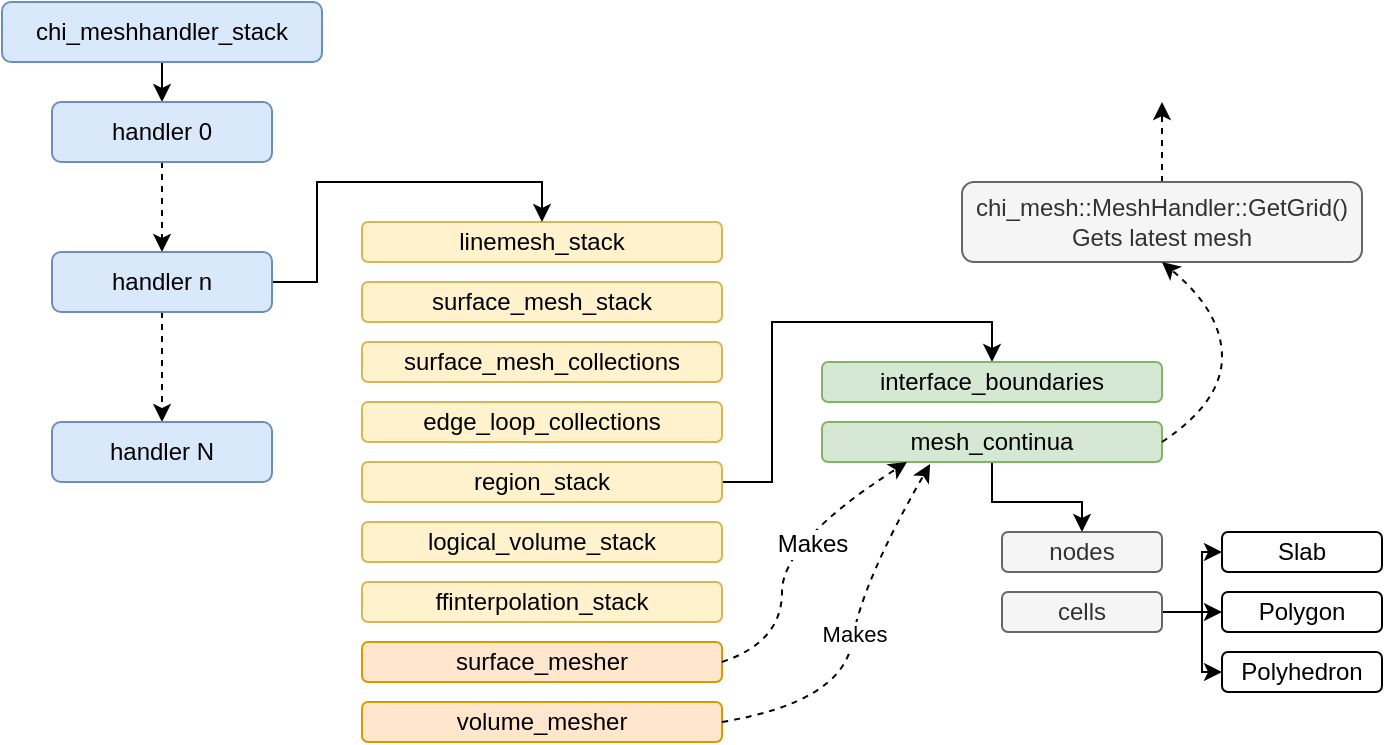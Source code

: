 <mxfile version="12.5.6" type="device"><diagram id="TG2PHbxf2ZxGfyTD6Fmd" name="Page-1"><mxGraphModel dx="912" dy="514" grid="1" gridSize="10" guides="1" tooltips="1" connect="1" arrows="1" fold="1" page="1" pageScale="1" pageWidth="850" pageHeight="1100" math="0" shadow="0"><root><mxCell id="0"/><mxCell id="1" parent="0"/><mxCell id="spp2LCIOngh52fm9JzNg-15" style="edgeStyle=orthogonalEdgeStyle;rounded=0;orthogonalLoop=1;jettySize=auto;html=1;exitX=0.5;exitY=1;exitDx=0;exitDy=0;entryX=0.5;entryY=0;entryDx=0;entryDy=0;" edge="1" parent="1" source="spp2LCIOngh52fm9JzNg-1" target="spp2LCIOngh52fm9JzNg-12"><mxGeometry relative="1" as="geometry"/></mxCell><mxCell id="spp2LCIOngh52fm9JzNg-1" value="chi_meshhandler_stack" style="rounded=1;whiteSpace=wrap;html=1;fillColor=#dae8fc;strokeColor=#6c8ebf;" vertex="1" parent="1"><mxGeometry x="90" y="100" width="160" height="30" as="geometry"/></mxCell><mxCell id="spp2LCIOngh52fm9JzNg-2" value="surface_mesh_stack" style="rounded=1;whiteSpace=wrap;html=1;align=center;fillColor=#fff2cc;strokeColor=#d6b656;" vertex="1" parent="1"><mxGeometry x="270" y="240" width="180" height="20" as="geometry"/></mxCell><mxCell id="spp2LCIOngh52fm9JzNg-22" style="edgeStyle=orthogonalEdgeStyle;rounded=0;orthogonalLoop=1;jettySize=auto;html=1;exitX=1;exitY=0.5;exitDx=0;exitDy=0;entryX=0.5;entryY=0;entryDx=0;entryDy=0;" edge="1" parent="1" source="spp2LCIOngh52fm9JzNg-3" target="spp2LCIOngh52fm9JzNg-19"><mxGeometry relative="1" as="geometry"/></mxCell><mxCell id="spp2LCIOngh52fm9JzNg-3" value="region_stack" style="rounded=1;whiteSpace=wrap;html=1;align=center;fillColor=#fff2cc;strokeColor=#d6b656;" vertex="1" parent="1"><mxGeometry x="270" y="330" width="180" height="20" as="geometry"/></mxCell><mxCell id="spp2LCIOngh52fm9JzNg-4" value="linemesh_stack" style="rounded=1;whiteSpace=wrap;html=1;align=center;fillColor=#fff2cc;strokeColor=#d6b656;" vertex="1" parent="1"><mxGeometry x="270" y="210" width="180" height="20" as="geometry"/></mxCell><mxCell id="spp2LCIOngh52fm9JzNg-5" value="logical_volume_stack" style="rounded=1;whiteSpace=wrap;html=1;align=center;fillColor=#fff2cc;strokeColor=#d6b656;" vertex="1" parent="1"><mxGeometry x="270" y="360" width="180" height="20" as="geometry"/></mxCell><mxCell id="spp2LCIOngh52fm9JzNg-6" value="edge_loop_collections" style="rounded=1;whiteSpace=wrap;html=1;align=center;fillColor=#fff2cc;strokeColor=#d6b656;" vertex="1" parent="1"><mxGeometry x="270" y="300" width="180" height="20" as="geometry"/></mxCell><mxCell id="spp2LCIOngh52fm9JzNg-8" value="surface_mesh_collections" style="rounded=1;whiteSpace=wrap;html=1;align=center;fillColor=#fff2cc;strokeColor=#d6b656;" vertex="1" parent="1"><mxGeometry x="270" y="270" width="180" height="20" as="geometry"/></mxCell><mxCell id="spp2LCIOngh52fm9JzNg-9" value="ffinterpolation_stack" style="rounded=1;whiteSpace=wrap;html=1;align=center;fillColor=#fff2cc;strokeColor=#d6b656;" vertex="1" parent="1"><mxGeometry x="270" y="390" width="180" height="20" as="geometry"/></mxCell><mxCell id="spp2LCIOngh52fm9JzNg-10" value="surface_mesher" style="rounded=1;whiteSpace=wrap;html=1;align=center;fillColor=#ffe6cc;strokeColor=#d79b00;" vertex="1" parent="1"><mxGeometry x="270" y="420" width="180" height="20" as="geometry"/></mxCell><mxCell id="spp2LCIOngh52fm9JzNg-11" value="volume_mesher" style="rounded=1;whiteSpace=wrap;html=1;align=center;fillColor=#ffe6cc;strokeColor=#d79b00;" vertex="1" parent="1"><mxGeometry x="270" y="450" width="180" height="20" as="geometry"/></mxCell><mxCell id="spp2LCIOngh52fm9JzNg-16" style="edgeStyle=orthogonalEdgeStyle;rounded=0;orthogonalLoop=1;jettySize=auto;html=1;exitX=0.5;exitY=1;exitDx=0;exitDy=0;entryX=0.5;entryY=0;entryDx=0;entryDy=0;dashed=1;" edge="1" parent="1" source="spp2LCIOngh52fm9JzNg-12" target="spp2LCIOngh52fm9JzNg-13"><mxGeometry relative="1" as="geometry"/></mxCell><mxCell id="spp2LCIOngh52fm9JzNg-12" value="handler 0" style="rounded=1;whiteSpace=wrap;html=1;fillColor=#dae8fc;strokeColor=#6c8ebf;" vertex="1" parent="1"><mxGeometry x="115" y="150" width="110" height="30" as="geometry"/></mxCell><mxCell id="spp2LCIOngh52fm9JzNg-17" style="edgeStyle=orthogonalEdgeStyle;rounded=0;orthogonalLoop=1;jettySize=auto;html=1;exitX=0.5;exitY=1;exitDx=0;exitDy=0;dashed=1;" edge="1" parent="1" source="spp2LCIOngh52fm9JzNg-13" target="spp2LCIOngh52fm9JzNg-14"><mxGeometry relative="1" as="geometry"/></mxCell><mxCell id="spp2LCIOngh52fm9JzNg-18" style="edgeStyle=orthogonalEdgeStyle;rounded=0;orthogonalLoop=1;jettySize=auto;html=1;exitX=1;exitY=0.5;exitDx=0;exitDy=0;entryX=0.5;entryY=0;entryDx=0;entryDy=0;" edge="1" parent="1" source="spp2LCIOngh52fm9JzNg-13" target="spp2LCIOngh52fm9JzNg-4"><mxGeometry relative="1" as="geometry"/></mxCell><mxCell id="spp2LCIOngh52fm9JzNg-13" value="handler n" style="rounded=1;whiteSpace=wrap;html=1;fillColor=#dae8fc;strokeColor=#6c8ebf;" vertex="1" parent="1"><mxGeometry x="115" y="225" width="110" height="30" as="geometry"/></mxCell><mxCell id="spp2LCIOngh52fm9JzNg-14" value="handler N" style="rounded=1;whiteSpace=wrap;html=1;fillColor=#dae8fc;strokeColor=#6c8ebf;" vertex="1" parent="1"><mxGeometry x="115" y="310" width="110" height="30" as="geometry"/></mxCell><mxCell id="spp2LCIOngh52fm9JzNg-19" value="interface_boundaries" style="rounded=1;whiteSpace=wrap;html=1;align=center;fillColor=#d5e8d4;strokeColor=#82b366;" vertex="1" parent="1"><mxGeometry x="500" y="280" width="170" height="20" as="geometry"/></mxCell><mxCell id="spp2LCIOngh52fm9JzNg-29" style="edgeStyle=orthogonalEdgeStyle;rounded=0;orthogonalLoop=1;jettySize=auto;html=1;exitX=0.5;exitY=1;exitDx=0;exitDy=0;entryX=0.5;entryY=0;entryDx=0;entryDy=0;" edge="1" parent="1" source="spp2LCIOngh52fm9JzNg-21" target="spp2LCIOngh52fm9JzNg-23"><mxGeometry relative="1" as="geometry"/></mxCell><mxCell id="spp2LCIOngh52fm9JzNg-21" value="mesh_continua" style="rounded=1;whiteSpace=wrap;html=1;align=center;fillColor=#d5e8d4;strokeColor=#82b366;" vertex="1" parent="1"><mxGeometry x="500" y="310" width="170" height="20" as="geometry"/></mxCell><mxCell id="spp2LCIOngh52fm9JzNg-23" value="nodes" style="rounded=1;whiteSpace=wrap;html=1;align=center;fillColor=#f5f5f5;strokeColor=#666666;fontColor=#333333;" vertex="1" parent="1"><mxGeometry x="590" y="365" width="80" height="20" as="geometry"/></mxCell><mxCell id="spp2LCIOngh52fm9JzNg-30" style="edgeStyle=orthogonalEdgeStyle;rounded=0;orthogonalLoop=1;jettySize=auto;html=1;exitX=1;exitY=0.5;exitDx=0;exitDy=0;entryX=0;entryY=0.5;entryDx=0;entryDy=0;" edge="1" parent="1" source="spp2LCIOngh52fm9JzNg-24" target="spp2LCIOngh52fm9JzNg-27"><mxGeometry relative="1" as="geometry"/></mxCell><mxCell id="spp2LCIOngh52fm9JzNg-31" style="edgeStyle=orthogonalEdgeStyle;rounded=0;orthogonalLoop=1;jettySize=auto;html=1;exitX=1;exitY=0.5;exitDx=0;exitDy=0;entryX=0;entryY=0.5;entryDx=0;entryDy=0;" edge="1" parent="1" source="spp2LCIOngh52fm9JzNg-24" target="spp2LCIOngh52fm9JzNg-26"><mxGeometry relative="1" as="geometry"/></mxCell><mxCell id="spp2LCIOngh52fm9JzNg-32" style="edgeStyle=orthogonalEdgeStyle;rounded=0;orthogonalLoop=1;jettySize=auto;html=1;exitX=1;exitY=0.5;exitDx=0;exitDy=0;entryX=0;entryY=0.5;entryDx=0;entryDy=0;" edge="1" parent="1" source="spp2LCIOngh52fm9JzNg-24" target="spp2LCIOngh52fm9JzNg-28"><mxGeometry relative="1" as="geometry"/></mxCell><mxCell id="spp2LCIOngh52fm9JzNg-24" value="cells" style="rounded=1;whiteSpace=wrap;html=1;align=center;fillColor=#f5f5f5;strokeColor=#666666;fontColor=#333333;" vertex="1" parent="1"><mxGeometry x="590" y="395" width="80" height="20" as="geometry"/></mxCell><mxCell id="spp2LCIOngh52fm9JzNg-26" value="Slab" style="rounded=1;whiteSpace=wrap;html=1;align=center;" vertex="1" parent="1"><mxGeometry x="700" y="365" width="80" height="20" as="geometry"/></mxCell><mxCell id="spp2LCIOngh52fm9JzNg-27" value="Polygon" style="rounded=1;whiteSpace=wrap;html=1;align=center;" vertex="1" parent="1"><mxGeometry x="700" y="395" width="80" height="20" as="geometry"/></mxCell><mxCell id="spp2LCIOngh52fm9JzNg-28" value="Polyhedron" style="rounded=1;whiteSpace=wrap;html=1;align=center;" vertex="1" parent="1"><mxGeometry x="700" y="425" width="80" height="20" as="geometry"/></mxCell><mxCell id="spp2LCIOngh52fm9JzNg-33" value="" style="curved=1;endArrow=classic;html=1;exitX=1;exitY=0.5;exitDx=0;exitDy=0;entryX=0.25;entryY=1;entryDx=0;entryDy=0;dashed=1;" edge="1" parent="1" source="spp2LCIOngh52fm9JzNg-10" target="spp2LCIOngh52fm9JzNg-21"><mxGeometry width="50" height="50" relative="1" as="geometry"><mxPoint x="480" y="420" as="sourcePoint"/><mxPoint x="530" y="370" as="targetPoint"/><Array as="points"><mxPoint x="480" y="420"/><mxPoint x="480" y="370"/></Array></mxGeometry></mxCell><mxCell id="spp2LCIOngh52fm9JzNg-34" value="Makes" style="text;html=1;align=center;verticalAlign=middle;resizable=0;points=[];labelBackgroundColor=#ffffff;" vertex="1" connectable="0" parent="spp2LCIOngh52fm9JzNg-33"><mxGeometry x="0.203" y="-9" relative="1" as="geometry"><mxPoint as="offset"/></mxGeometry></mxCell><mxCell id="spp2LCIOngh52fm9JzNg-35" value="Makes" style="curved=1;endArrow=classic;html=1;dashed=1;exitX=1;exitY=0.5;exitDx=0;exitDy=0;entryX=0.318;entryY=1.05;entryDx=0;entryDy=0;entryPerimeter=0;" edge="1" parent="1" source="spp2LCIOngh52fm9JzNg-11" target="spp2LCIOngh52fm9JzNg-21"><mxGeometry width="50" height="50" relative="1" as="geometry"><mxPoint x="490" y="440" as="sourcePoint"/><mxPoint x="540" y="330" as="targetPoint"/><Array as="points"><mxPoint x="510" y="450"/><mxPoint x="520" y="390"/></Array></mxGeometry></mxCell><mxCell id="spp2LCIOngh52fm9JzNg-38" style="edgeStyle=orthogonalEdgeStyle;rounded=0;orthogonalLoop=1;jettySize=auto;html=1;exitX=0.5;exitY=0;exitDx=0;exitDy=0;dashed=1;" edge="1" parent="1" source="spp2LCIOngh52fm9JzNg-36"><mxGeometry relative="1" as="geometry"><mxPoint x="670" y="150" as="targetPoint"/></mxGeometry></mxCell><mxCell id="spp2LCIOngh52fm9JzNg-36" value="chi_mesh::MeshHandler::GetGrid()&lt;br&gt;Gets latest mesh" style="rounded=1;whiteSpace=wrap;html=1;align=center;fillColor=#f5f5f5;strokeColor=#666666;fontColor=#333333;" vertex="1" parent="1"><mxGeometry x="570" y="190" width="200" height="40" as="geometry"/></mxCell><mxCell id="spp2LCIOngh52fm9JzNg-37" value="" style="curved=1;endArrow=classic;html=1;dashed=1;exitX=1;exitY=0.5;exitDx=0;exitDy=0;entryX=0.5;entryY=1;entryDx=0;entryDy=0;" edge="1" parent="1" source="spp2LCIOngh52fm9JzNg-21" target="spp2LCIOngh52fm9JzNg-36"><mxGeometry width="50" height="50" relative="1" as="geometry"><mxPoint x="700" y="305" as="sourcePoint"/><mxPoint x="750" y="255" as="targetPoint"/><Array as="points"><mxPoint x="700" y="300"/><mxPoint x="700" y="255"/></Array></mxGeometry></mxCell></root></mxGraphModel></diagram></mxfile>